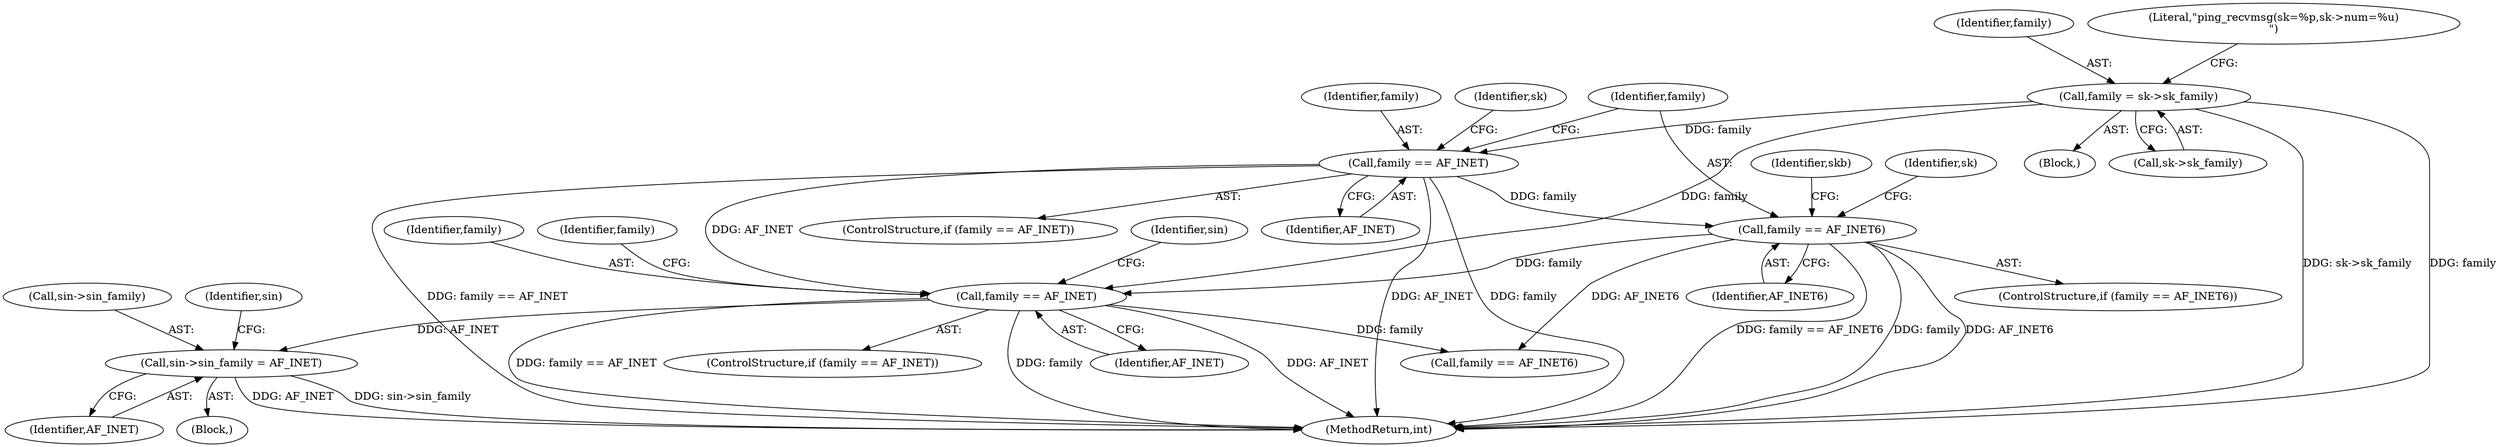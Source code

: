 digraph "0_linux_cf970c002d270c36202bd5b9c2804d3097a52da0@pointer" {
"1000226" [label="(Call,sin->sin_family = AF_INET)"];
"1000214" [label="(Call,family == AF_INET)"];
"1000158" [label="(Call,family == AF_INET6)"];
"1000147" [label="(Call,family == AF_INET)"];
"1000118" [label="(Call,family = sk->sk_family)"];
"1000158" [label="(Call,family == AF_INET6)"];
"1000227" [label="(Call,sin->sin_family)"];
"1000146" [label="(ControlStructure,if (family == AF_INET))"];
"1000147" [label="(Call,family == AF_INET)"];
"1000370" [label="(MethodReturn,int)"];
"1000118" [label="(Call,family = sk->sk_family)"];
"1000226" [label="(Call,sin->sin_family = AF_INET)"];
"1000214" [label="(Call,family == AF_INET)"];
"1000149" [label="(Identifier,AF_INET)"];
"1000216" [label="(Identifier,AF_INET)"];
"1000111" [label="(Block,)"];
"1000213" [label="(ControlStructure,if (family == AF_INET))"];
"1000233" [label="(Identifier,sin)"];
"1000168" [label="(Identifier,skb)"];
"1000230" [label="(Identifier,AF_INET)"];
"1000153" [label="(Identifier,sk)"];
"1000120" [label="(Call,sk->sk_family)"];
"1000159" [label="(Identifier,family)"];
"1000217" [label="(Block,)"];
"1000157" [label="(ControlStructure,if (family == AF_INET6))"];
"1000164" [label="(Identifier,sk)"];
"1000148" [label="(Identifier,family)"];
"1000119" [label="(Identifier,family)"];
"1000220" [label="(Identifier,sin)"];
"1000127" [label="(Literal,\"ping_recvmsg(sk=%p,sk->num=%u)\n\")"];
"1000270" [label="(Call,family == AF_INET6)"];
"1000215" [label="(Identifier,family)"];
"1000160" [label="(Identifier,AF_INET6)"];
"1000271" [label="(Identifier,family)"];
"1000226" -> "1000217"  [label="AST: "];
"1000226" -> "1000230"  [label="CFG: "];
"1000227" -> "1000226"  [label="AST: "];
"1000230" -> "1000226"  [label="AST: "];
"1000233" -> "1000226"  [label="CFG: "];
"1000226" -> "1000370"  [label="DDG: sin->sin_family"];
"1000226" -> "1000370"  [label="DDG: AF_INET"];
"1000214" -> "1000226"  [label="DDG: AF_INET"];
"1000214" -> "1000213"  [label="AST: "];
"1000214" -> "1000216"  [label="CFG: "];
"1000215" -> "1000214"  [label="AST: "];
"1000216" -> "1000214"  [label="AST: "];
"1000220" -> "1000214"  [label="CFG: "];
"1000271" -> "1000214"  [label="CFG: "];
"1000214" -> "1000370"  [label="DDG: AF_INET"];
"1000214" -> "1000370"  [label="DDG: family == AF_INET"];
"1000214" -> "1000370"  [label="DDG: family"];
"1000158" -> "1000214"  [label="DDG: family"];
"1000118" -> "1000214"  [label="DDG: family"];
"1000147" -> "1000214"  [label="DDG: AF_INET"];
"1000214" -> "1000270"  [label="DDG: family"];
"1000158" -> "1000157"  [label="AST: "];
"1000158" -> "1000160"  [label="CFG: "];
"1000159" -> "1000158"  [label="AST: "];
"1000160" -> "1000158"  [label="AST: "];
"1000164" -> "1000158"  [label="CFG: "];
"1000168" -> "1000158"  [label="CFG: "];
"1000158" -> "1000370"  [label="DDG: family"];
"1000158" -> "1000370"  [label="DDG: AF_INET6"];
"1000158" -> "1000370"  [label="DDG: family == AF_INET6"];
"1000147" -> "1000158"  [label="DDG: family"];
"1000158" -> "1000270"  [label="DDG: AF_INET6"];
"1000147" -> "1000146"  [label="AST: "];
"1000147" -> "1000149"  [label="CFG: "];
"1000148" -> "1000147"  [label="AST: "];
"1000149" -> "1000147"  [label="AST: "];
"1000153" -> "1000147"  [label="CFG: "];
"1000159" -> "1000147"  [label="CFG: "];
"1000147" -> "1000370"  [label="DDG: AF_INET"];
"1000147" -> "1000370"  [label="DDG: family"];
"1000147" -> "1000370"  [label="DDG: family == AF_INET"];
"1000118" -> "1000147"  [label="DDG: family"];
"1000118" -> "1000111"  [label="AST: "];
"1000118" -> "1000120"  [label="CFG: "];
"1000119" -> "1000118"  [label="AST: "];
"1000120" -> "1000118"  [label="AST: "];
"1000127" -> "1000118"  [label="CFG: "];
"1000118" -> "1000370"  [label="DDG: sk->sk_family"];
"1000118" -> "1000370"  [label="DDG: family"];
}
